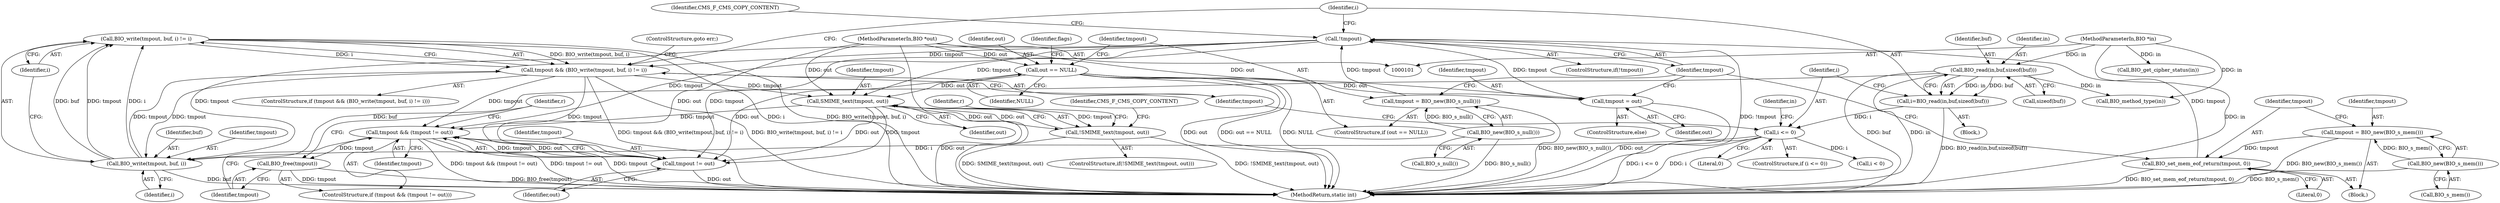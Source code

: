 digraph "1_openssl_cd30f03ac5bf2962f44bd02ae8d88245dff2f12c_0@API" {
"1000183" [label="(Call,BIO_write(tmpout, buf, i) != i)"];
"1000184" [label="(Call,BIO_write(tmpout, buf, i))"];
"1000181" [label="(Call,tmpout && (BIO_write(tmpout, buf, i) != i))"];
"1000142" [label="(Call,!tmpout)"];
"1000138" [label="(Call,tmpout = out)"];
"1000117" [label="(Call,out == NULL)"];
"1000102" [label="(MethodParameterIn,BIO *out)"];
"1000120" [label="(Call,tmpout = BIO_new(BIO_s_null()))"];
"1000122" [label="(Call,BIO_new(BIO_s_null()))"];
"1000134" [label="(Call,BIO_set_mem_eof_return(tmpout, 0))"];
"1000130" [label="(Call,tmpout = BIO_new(BIO_s_mem()))"];
"1000132" [label="(Call,BIO_new(BIO_s_mem()))"];
"1000183" [label="(Call,BIO_write(tmpout, buf, i) != i)"];
"1000153" [label="(Call,BIO_read(in,buf,sizeof(buf)))"];
"1000103" [label="(MethodParameterIn,BIO *in)"];
"1000159" [label="(Call,i <= 0)"];
"1000151" [label="(Call,i=BIO_read(in,buf,sizeof(buf)))"];
"1000197" [label="(Call,SMIME_text(tmpout, out))"];
"1000196" [label="(Call,!SMIME_text(tmpout, out))"];
"1000210" [label="(Call,tmpout && (tmpout != out))"];
"1000215" [label="(Call,BIO_free(tmpout))"];
"1000212" [label="(Call,tmpout != out)"];
"1000175" [label="(Call,i < 0)"];
"1000154" [label="(Identifier,in)"];
"1000195" [label="(ControlStructure,if(!SMIME_text(tmpout, out)))"];
"1000180" [label="(ControlStructure,if (tmpout && (BIO_write(tmpout, buf, i) != i)))"];
"1000141" [label="(ControlStructure,if(!tmpout))"];
"1000142" [label="(Call,!tmpout)"];
"1000138" [label="(Call,tmpout = out)"];
"1000117" [label="(Call,out == NULL)"];
"1000119" [label="(Identifier,NULL)"];
"1000140" [label="(Identifier,out)"];
"1000183" [label="(Call,BIO_write(tmpout, buf, i) != i)"];
"1000153" [label="(Call,BIO_read(in,buf,sizeof(buf)))"];
"1000156" [label="(Call,sizeof(buf))"];
"1000103" [label="(MethodParameterIn,BIO *in)"];
"1000123" [label="(Call,BIO_s_null())"];
"1000118" [label="(Identifier,out)"];
"1000186" [label="(Identifier,buf)"];
"1000136" [label="(Literal,0)"];
"1000155" [label="(Identifier,buf)"];
"1000161" [label="(Literal,0)"];
"1000129" [label="(Block,)"];
"1000135" [label="(Identifier,tmpout)"];
"1000150" [label="(Block,)"];
"1000151" [label="(Call,i=BIO_read(in,buf,sizeof(buf)))"];
"1000206" [label="(Identifier,r)"];
"1000216" [label="(Identifier,tmpout)"];
"1000219" [label="(MethodReturn,static int)"];
"1000160" [label="(Identifier,i)"];
"1000209" [label="(ControlStructure,if (tmpout && (tmpout != out)))"];
"1000185" [label="(Identifier,tmpout)"];
"1000131" [label="(Identifier,tmpout)"];
"1000165" [label="(Call,BIO_method_type(in))"];
"1000198" [label="(Identifier,tmpout)"];
"1000133" [label="(Call,BIO_s_mem())"];
"1000134" [label="(Call,BIO_set_mem_eof_return(tmpout, 0))"];
"1000202" [label="(Identifier,CMS_F_CMS_COPY_CONTENT)"];
"1000197" [label="(Call,SMIME_text(tmpout, out))"];
"1000211" [label="(Identifier,tmpout)"];
"1000184" [label="(Call,BIO_write(tmpout, buf, i))"];
"1000122" [label="(Call,BIO_new(BIO_s_null()))"];
"1000187" [label="(Identifier,i)"];
"1000152" [label="(Identifier,i)"];
"1000189" [label="(ControlStructure,goto err;)"];
"1000196" [label="(Call,!SMIME_text(tmpout, out))"];
"1000199" [label="(Identifier,out)"];
"1000102" [label="(MethodParameterIn,BIO *out)"];
"1000132" [label="(Call,BIO_new(BIO_s_mem()))"];
"1000158" [label="(ControlStructure,if (i <= 0))"];
"1000116" [label="(ControlStructure,if (out == NULL))"];
"1000139" [label="(Identifier,tmpout)"];
"1000212" [label="(Call,tmpout != out)"];
"1000120" [label="(Call,tmpout = BIO_new(BIO_s_null()))"];
"1000214" [label="(Identifier,out)"];
"1000137" [label="(ControlStructure,else)"];
"1000127" [label="(Identifier,flags)"];
"1000146" [label="(Identifier,CMS_F_CMS_COPY_CONTENT)"];
"1000171" [label="(Call,BIO_get_cipher_status(in))"];
"1000188" [label="(Identifier,i)"];
"1000130" [label="(Call,tmpout = BIO_new(BIO_s_mem()))"];
"1000159" [label="(Call,i <= 0)"];
"1000143" [label="(Identifier,tmpout)"];
"1000166" [label="(Identifier,in)"];
"1000181" [label="(Call,tmpout && (BIO_write(tmpout, buf, i) != i))"];
"1000121" [label="(Identifier,tmpout)"];
"1000218" [label="(Identifier,r)"];
"1000182" [label="(Identifier,tmpout)"];
"1000213" [label="(Identifier,tmpout)"];
"1000210" [label="(Call,tmpout && (tmpout != out))"];
"1000215" [label="(Call,BIO_free(tmpout))"];
"1000183" -> "1000181"  [label="AST: "];
"1000183" -> "1000188"  [label="CFG: "];
"1000184" -> "1000183"  [label="AST: "];
"1000188" -> "1000183"  [label="AST: "];
"1000181" -> "1000183"  [label="CFG: "];
"1000183" -> "1000219"  [label="DDG: i"];
"1000183" -> "1000219"  [label="DDG: BIO_write(tmpout, buf, i)"];
"1000183" -> "1000181"  [label="DDG: BIO_write(tmpout, buf, i)"];
"1000183" -> "1000181"  [label="DDG: i"];
"1000184" -> "1000183"  [label="DDG: tmpout"];
"1000184" -> "1000183"  [label="DDG: buf"];
"1000184" -> "1000183"  [label="DDG: i"];
"1000184" -> "1000187"  [label="CFG: "];
"1000185" -> "1000184"  [label="AST: "];
"1000186" -> "1000184"  [label="AST: "];
"1000187" -> "1000184"  [label="AST: "];
"1000188" -> "1000184"  [label="CFG: "];
"1000184" -> "1000219"  [label="DDG: buf"];
"1000184" -> "1000181"  [label="DDG: tmpout"];
"1000181" -> "1000184"  [label="DDG: tmpout"];
"1000142" -> "1000184"  [label="DDG: tmpout"];
"1000153" -> "1000184"  [label="DDG: buf"];
"1000159" -> "1000184"  [label="DDG: i"];
"1000181" -> "1000180"  [label="AST: "];
"1000181" -> "1000182"  [label="CFG: "];
"1000182" -> "1000181"  [label="AST: "];
"1000152" -> "1000181"  [label="CFG: "];
"1000189" -> "1000181"  [label="CFG: "];
"1000181" -> "1000219"  [label="DDG: tmpout && (BIO_write(tmpout, buf, i) != i)"];
"1000181" -> "1000219"  [label="DDG: BIO_write(tmpout, buf, i) != i"];
"1000142" -> "1000181"  [label="DDG: tmpout"];
"1000181" -> "1000197"  [label="DDG: tmpout"];
"1000181" -> "1000210"  [label="DDG: tmpout"];
"1000181" -> "1000212"  [label="DDG: tmpout"];
"1000142" -> "1000141"  [label="AST: "];
"1000142" -> "1000143"  [label="CFG: "];
"1000143" -> "1000142"  [label="AST: "];
"1000146" -> "1000142"  [label="CFG: "];
"1000152" -> "1000142"  [label="CFG: "];
"1000142" -> "1000219"  [label="DDG: !tmpout"];
"1000138" -> "1000142"  [label="DDG: tmpout"];
"1000120" -> "1000142"  [label="DDG: tmpout"];
"1000134" -> "1000142"  [label="DDG: tmpout"];
"1000142" -> "1000197"  [label="DDG: tmpout"];
"1000142" -> "1000210"  [label="DDG: tmpout"];
"1000142" -> "1000212"  [label="DDG: tmpout"];
"1000138" -> "1000137"  [label="AST: "];
"1000138" -> "1000140"  [label="CFG: "];
"1000139" -> "1000138"  [label="AST: "];
"1000140" -> "1000138"  [label="AST: "];
"1000143" -> "1000138"  [label="CFG: "];
"1000138" -> "1000219"  [label="DDG: out"];
"1000117" -> "1000138"  [label="DDG: out"];
"1000102" -> "1000138"  [label="DDG: out"];
"1000117" -> "1000116"  [label="AST: "];
"1000117" -> "1000119"  [label="CFG: "];
"1000118" -> "1000117"  [label="AST: "];
"1000119" -> "1000117"  [label="AST: "];
"1000121" -> "1000117"  [label="CFG: "];
"1000127" -> "1000117"  [label="CFG: "];
"1000117" -> "1000219"  [label="DDG: out"];
"1000117" -> "1000219"  [label="DDG: out == NULL"];
"1000117" -> "1000219"  [label="DDG: NULL"];
"1000102" -> "1000117"  [label="DDG: out"];
"1000117" -> "1000197"  [label="DDG: out"];
"1000117" -> "1000212"  [label="DDG: out"];
"1000102" -> "1000101"  [label="AST: "];
"1000102" -> "1000219"  [label="DDG: out"];
"1000102" -> "1000197"  [label="DDG: out"];
"1000102" -> "1000212"  [label="DDG: out"];
"1000120" -> "1000116"  [label="AST: "];
"1000120" -> "1000122"  [label="CFG: "];
"1000121" -> "1000120"  [label="AST: "];
"1000122" -> "1000120"  [label="AST: "];
"1000143" -> "1000120"  [label="CFG: "];
"1000120" -> "1000219"  [label="DDG: BIO_new(BIO_s_null())"];
"1000122" -> "1000120"  [label="DDG: BIO_s_null()"];
"1000122" -> "1000123"  [label="CFG: "];
"1000123" -> "1000122"  [label="AST: "];
"1000122" -> "1000219"  [label="DDG: BIO_s_null()"];
"1000134" -> "1000129"  [label="AST: "];
"1000134" -> "1000136"  [label="CFG: "];
"1000135" -> "1000134"  [label="AST: "];
"1000136" -> "1000134"  [label="AST: "];
"1000143" -> "1000134"  [label="CFG: "];
"1000134" -> "1000219"  [label="DDG: BIO_set_mem_eof_return(tmpout, 0)"];
"1000130" -> "1000134"  [label="DDG: tmpout"];
"1000130" -> "1000129"  [label="AST: "];
"1000130" -> "1000132"  [label="CFG: "];
"1000131" -> "1000130"  [label="AST: "];
"1000132" -> "1000130"  [label="AST: "];
"1000135" -> "1000130"  [label="CFG: "];
"1000130" -> "1000219"  [label="DDG: BIO_new(BIO_s_mem())"];
"1000132" -> "1000130"  [label="DDG: BIO_s_mem()"];
"1000132" -> "1000133"  [label="CFG: "];
"1000133" -> "1000132"  [label="AST: "];
"1000132" -> "1000219"  [label="DDG: BIO_s_mem()"];
"1000153" -> "1000151"  [label="AST: "];
"1000153" -> "1000156"  [label="CFG: "];
"1000154" -> "1000153"  [label="AST: "];
"1000155" -> "1000153"  [label="AST: "];
"1000156" -> "1000153"  [label="AST: "];
"1000151" -> "1000153"  [label="CFG: "];
"1000153" -> "1000219"  [label="DDG: buf"];
"1000153" -> "1000219"  [label="DDG: in"];
"1000153" -> "1000151"  [label="DDG: in"];
"1000153" -> "1000151"  [label="DDG: buf"];
"1000103" -> "1000153"  [label="DDG: in"];
"1000153" -> "1000165"  [label="DDG: in"];
"1000103" -> "1000101"  [label="AST: "];
"1000103" -> "1000219"  [label="DDG: in"];
"1000103" -> "1000165"  [label="DDG: in"];
"1000103" -> "1000171"  [label="DDG: in"];
"1000159" -> "1000158"  [label="AST: "];
"1000159" -> "1000161"  [label="CFG: "];
"1000160" -> "1000159"  [label="AST: "];
"1000161" -> "1000159"  [label="AST: "];
"1000166" -> "1000159"  [label="CFG: "];
"1000182" -> "1000159"  [label="CFG: "];
"1000159" -> "1000219"  [label="DDG: i <= 0"];
"1000159" -> "1000219"  [label="DDG: i"];
"1000151" -> "1000159"  [label="DDG: i"];
"1000159" -> "1000175"  [label="DDG: i"];
"1000151" -> "1000150"  [label="AST: "];
"1000152" -> "1000151"  [label="AST: "];
"1000160" -> "1000151"  [label="CFG: "];
"1000151" -> "1000219"  [label="DDG: BIO_read(in,buf,sizeof(buf))"];
"1000197" -> "1000196"  [label="AST: "];
"1000197" -> "1000199"  [label="CFG: "];
"1000198" -> "1000197"  [label="AST: "];
"1000199" -> "1000197"  [label="AST: "];
"1000196" -> "1000197"  [label="CFG: "];
"1000197" -> "1000219"  [label="DDG: out"];
"1000197" -> "1000196"  [label="DDG: tmpout"];
"1000197" -> "1000196"  [label="DDG: out"];
"1000197" -> "1000210"  [label="DDG: tmpout"];
"1000197" -> "1000212"  [label="DDG: tmpout"];
"1000197" -> "1000212"  [label="DDG: out"];
"1000196" -> "1000195"  [label="AST: "];
"1000202" -> "1000196"  [label="CFG: "];
"1000206" -> "1000196"  [label="CFG: "];
"1000196" -> "1000219"  [label="DDG: SMIME_text(tmpout, out)"];
"1000196" -> "1000219"  [label="DDG: !SMIME_text(tmpout, out)"];
"1000210" -> "1000209"  [label="AST: "];
"1000210" -> "1000211"  [label="CFG: "];
"1000210" -> "1000212"  [label="CFG: "];
"1000211" -> "1000210"  [label="AST: "];
"1000212" -> "1000210"  [label="AST: "];
"1000216" -> "1000210"  [label="CFG: "];
"1000218" -> "1000210"  [label="CFG: "];
"1000210" -> "1000219"  [label="DDG: tmpout && (tmpout != out)"];
"1000210" -> "1000219"  [label="DDG: tmpout != out"];
"1000210" -> "1000219"  [label="DDG: tmpout"];
"1000212" -> "1000210"  [label="DDG: tmpout"];
"1000212" -> "1000210"  [label="DDG: out"];
"1000210" -> "1000215"  [label="DDG: tmpout"];
"1000215" -> "1000209"  [label="AST: "];
"1000215" -> "1000216"  [label="CFG: "];
"1000216" -> "1000215"  [label="AST: "];
"1000218" -> "1000215"  [label="CFG: "];
"1000215" -> "1000219"  [label="DDG: tmpout"];
"1000215" -> "1000219"  [label="DDG: BIO_free(tmpout)"];
"1000212" -> "1000214"  [label="CFG: "];
"1000213" -> "1000212"  [label="AST: "];
"1000214" -> "1000212"  [label="AST: "];
"1000212" -> "1000219"  [label="DDG: out"];
}
